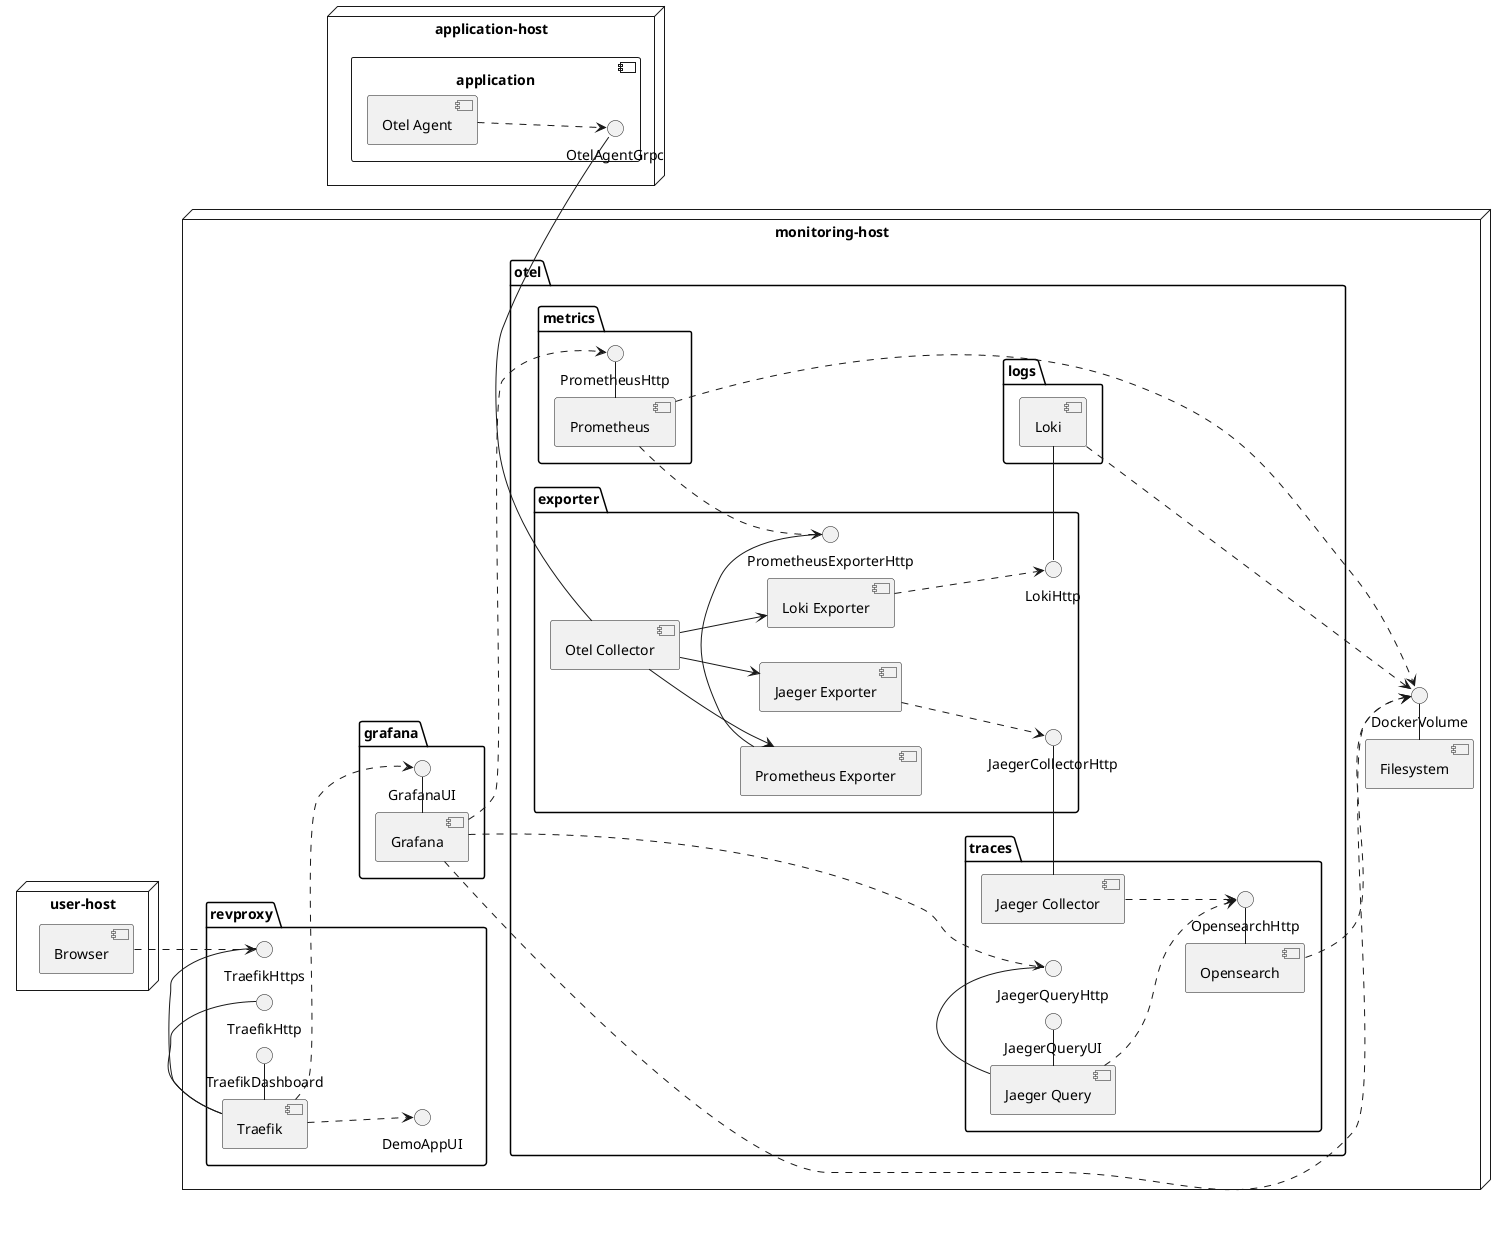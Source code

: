 @startuml

left to right direction

node "application-host" {

  component application {
      [Otel Agent] ..> OtelAgentGrpc
  }
}

node "monitoring-host" {

  [Filesystem] - DockerVolume

  package "otel" {

      package "exporter" {
        [Otel Collector] - OtelAgentGrpc
        [Otel Collector] --> [Jaeger Exporter]
        [Otel Collector] --> [Loki Exporter]
        [Otel Collector] --> [Prometheus Exporter]

        [Loki Exporter] ..> LokiHttp

        [Jaeger Exporter] ..> JaegerCollectorHttp

        [Prometheus Exporter] - PrometheusExporterHttp
      }

      package "traces" {
        [Opensearch] - OpensearchHttp
        [Opensearch] ..> DockerVolume

        [Jaeger Collector] - JaegerCollectorHttp
        [Jaeger Collector] ..> OpensearchHttp
        [Jaeger Query] ..> OpensearchHttp
        [Jaeger Query] - JaegerQueryHttp
        [Jaeger Query] - JaegerQueryUI
      }

      package "logs" {
        [Loki] - LokiHttp
        [Loki] ..> DockerVolume
      }

      package "metrics" {
        [Prometheus] ..> DockerVolume
        [Prometheus] ..> PrometheusExporterHttp
        [Prometheus] - PrometheusHttp
      }
    }

  package "grafana" {
    [Grafana] - GrafanaUI
    [Grafana] ..> PrometheusHttp
    [Grafana] ..> JaegerQueryHttp
    [Grafana] ..> DockerVolume
  }

  package "revproxy" {
    [Traefik] ..> GrafanaUI
    [Traefik] ..> DemoAppUI
    [Traefik] - TraefikHttps
    [Traefik] - TraefikHttp
    [Traefik] - TraefikDashboard
  }
}

node "user-host" {
  [Browser] ..> TraefikHttps
}

@enduml
